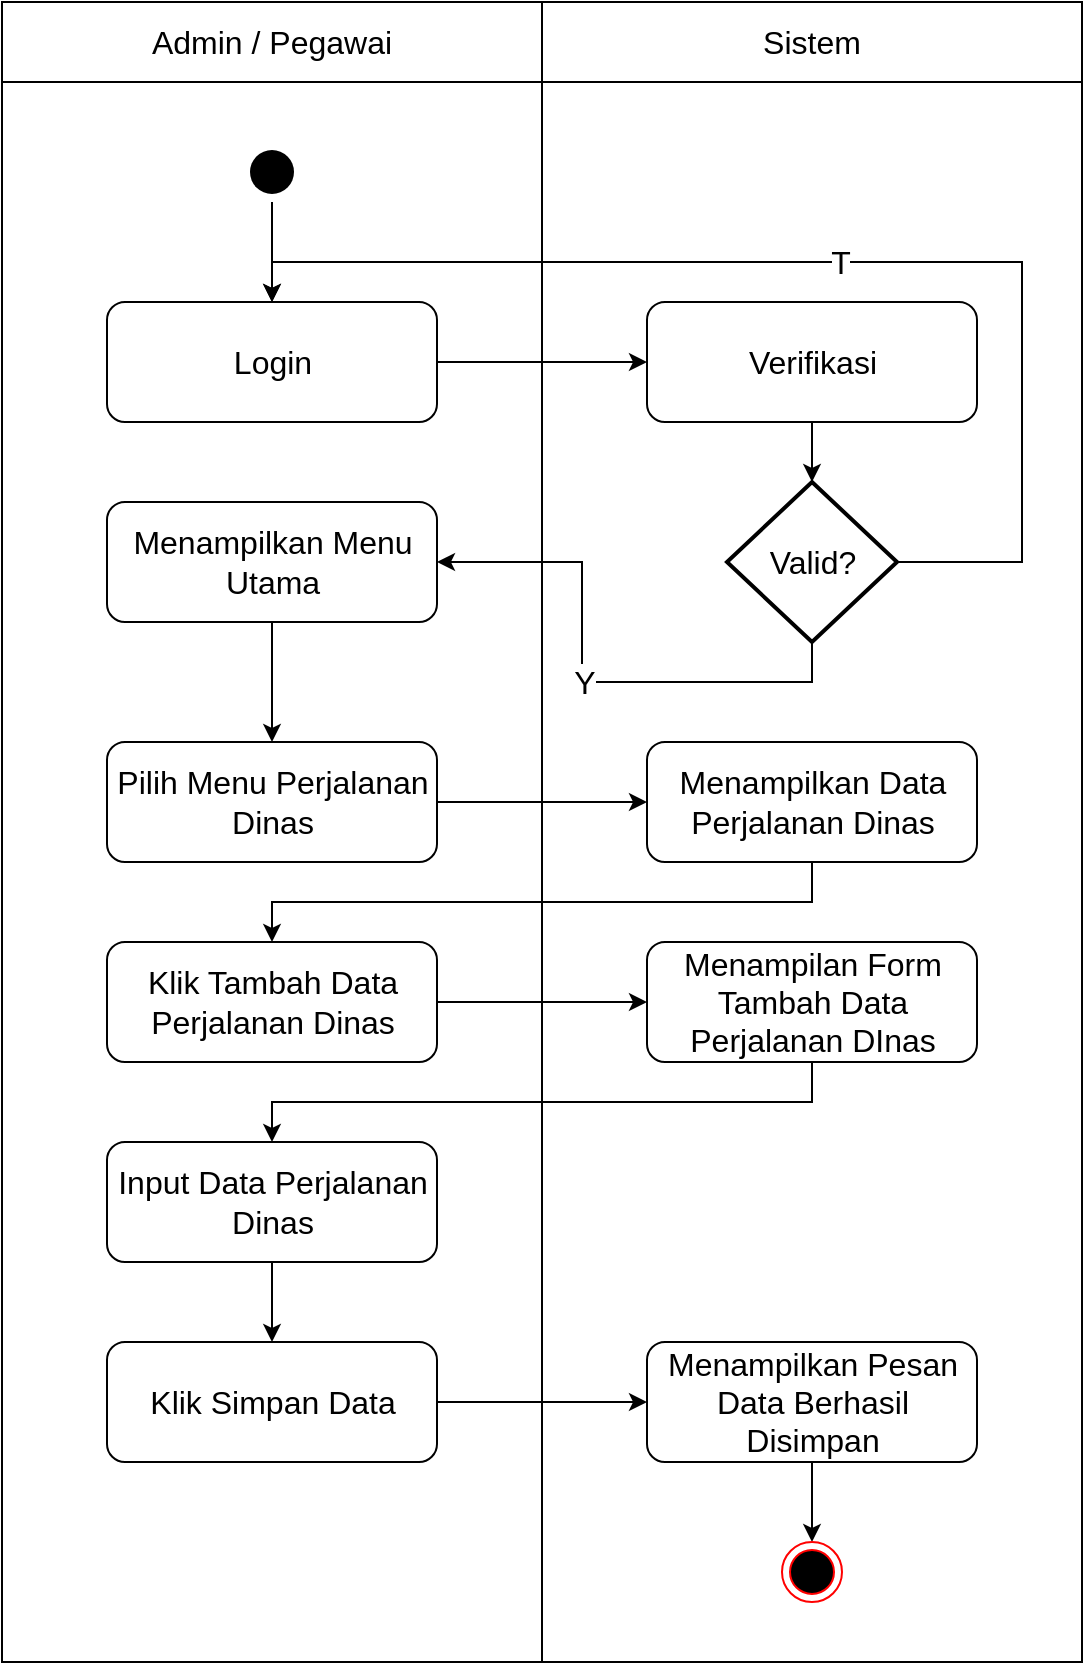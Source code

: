 <mxfile version="20.8.20" type="github">
  <diagram id="AEnEGb0QVDxgxt8X6Wf-" name="Page-1">
    <mxGraphModel dx="1105" dy="1651" grid="1" gridSize="10" guides="1" tooltips="1" connect="1" arrows="1" fold="1" page="1" pageScale="1" pageWidth="850" pageHeight="1100" math="0" shadow="0">
      <root>
        <mxCell id="0" />
        <mxCell id="1" parent="0" />
        <mxCell id="ddWomf6Aq5IqWA8aYFaR-2" value="" style="rounded=0;whiteSpace=wrap;html=1;" parent="1" vertex="1">
          <mxGeometry x="40" y="-100" width="270" height="790" as="geometry" />
        </mxCell>
        <mxCell id="ddWomf6Aq5IqWA8aYFaR-3" value="" style="rounded=0;whiteSpace=wrap;html=1;" parent="1" vertex="1">
          <mxGeometry x="310" y="-100" width="270" height="790" as="geometry" />
        </mxCell>
        <mxCell id="ddWomf6Aq5IqWA8aYFaR-4" value="&lt;font style=&quot;font-size: 16px;&quot;&gt;Admin / Pegawai&lt;/font&gt;" style="rounded=0;whiteSpace=wrap;html=1;" parent="1" vertex="1">
          <mxGeometry x="40" y="-140" width="270" height="40" as="geometry" />
        </mxCell>
        <mxCell id="ddWomf6Aq5IqWA8aYFaR-5" value="&lt;font style=&quot;font-size: 16px;&quot;&gt;Sistem&lt;/font&gt;" style="rounded=0;whiteSpace=wrap;html=1;" parent="1" vertex="1">
          <mxGeometry x="310" y="-140" width="270" height="40" as="geometry" />
        </mxCell>
        <mxCell id="ddWomf6Aq5IqWA8aYFaR-21" style="edgeStyle=orthogonalEdgeStyle;rounded=0;orthogonalLoop=1;jettySize=auto;html=1;entryX=0;entryY=0.5;entryDx=0;entryDy=0;fontSize=16;" parent="1" source="ddWomf6Aq5IqWA8aYFaR-6" target="ddWomf6Aq5IqWA8aYFaR-10" edge="1">
          <mxGeometry relative="1" as="geometry" />
        </mxCell>
        <mxCell id="ddWomf6Aq5IqWA8aYFaR-6" value="Pilih Menu Perjalanan Dinas" style="rounded=1;whiteSpace=wrap;html=1;fontSize=16;" parent="1" vertex="1">
          <mxGeometry x="92.5" y="230" width="165" height="60" as="geometry" />
        </mxCell>
        <mxCell id="ddWomf6Aq5IqWA8aYFaR-42" style="edgeStyle=orthogonalEdgeStyle;rounded=0;orthogonalLoop=1;jettySize=auto;html=1;exitX=0.5;exitY=1;exitDx=0;exitDy=0;fontSize=16;" parent="1" source="ddWomf6Aq5IqWA8aYFaR-7" target="ddWomf6Aq5IqWA8aYFaR-29" edge="1">
          <mxGeometry relative="1" as="geometry" />
        </mxCell>
        <mxCell id="ddWomf6Aq5IqWA8aYFaR-7" value="" style="ellipse;html=1;shape=endState;fillColor=#000000;strokeColor=none;fontSize=16;" parent="1" vertex="1">
          <mxGeometry x="160" y="-70" width="30" height="30" as="geometry" />
        </mxCell>
        <mxCell id="ddWomf6Aq5IqWA8aYFaR-24" style="edgeStyle=orthogonalEdgeStyle;rounded=0;orthogonalLoop=1;jettySize=auto;html=1;exitX=0.5;exitY=1;exitDx=0;exitDy=0;fontSize=16;" parent="1" source="ddWomf6Aq5IqWA8aYFaR-10" target="ddWomf6Aq5IqWA8aYFaR-11" edge="1">
          <mxGeometry relative="1" as="geometry" />
        </mxCell>
        <mxCell id="ddWomf6Aq5IqWA8aYFaR-10" value="Menampilkan Data Perjalanan Dinas" style="rounded=1;whiteSpace=wrap;html=1;fontSize=16;" parent="1" vertex="1">
          <mxGeometry x="362.5" y="230" width="165" height="60" as="geometry" />
        </mxCell>
        <mxCell id="ddWomf6Aq5IqWA8aYFaR-23" style="edgeStyle=orthogonalEdgeStyle;rounded=0;orthogonalLoop=1;jettySize=auto;html=1;exitX=1;exitY=0.5;exitDx=0;exitDy=0;entryX=0;entryY=0.5;entryDx=0;entryDy=0;fontSize=16;" parent="1" source="ddWomf6Aq5IqWA8aYFaR-11" target="ddWomf6Aq5IqWA8aYFaR-12" edge="1">
          <mxGeometry relative="1" as="geometry" />
        </mxCell>
        <mxCell id="ddWomf6Aq5IqWA8aYFaR-11" value="Klik Tambah Data Perjalanan Dinas" style="rounded=1;whiteSpace=wrap;html=1;fontSize=16;" parent="1" vertex="1">
          <mxGeometry x="92.5" y="330" width="165" height="60" as="geometry" />
        </mxCell>
        <mxCell id="ddWomf6Aq5IqWA8aYFaR-25" style="edgeStyle=orthogonalEdgeStyle;rounded=0;orthogonalLoop=1;jettySize=auto;html=1;exitX=0.5;exitY=1;exitDx=0;exitDy=0;fontSize=16;" parent="1" source="ddWomf6Aq5IqWA8aYFaR-12" target="ddWomf6Aq5IqWA8aYFaR-13" edge="1">
          <mxGeometry relative="1" as="geometry" />
        </mxCell>
        <mxCell id="ddWomf6Aq5IqWA8aYFaR-12" value="Menampilan Form Tambah Data Perjalanan DInas" style="rounded=1;whiteSpace=wrap;html=1;fontSize=16;" parent="1" vertex="1">
          <mxGeometry x="362.5" y="330" width="165" height="60" as="geometry" />
        </mxCell>
        <mxCell id="ddWomf6Aq5IqWA8aYFaR-26" style="edgeStyle=orthogonalEdgeStyle;rounded=0;orthogonalLoop=1;jettySize=auto;html=1;exitX=0.5;exitY=1;exitDx=0;exitDy=0;entryX=0.5;entryY=0;entryDx=0;entryDy=0;fontSize=16;" parent="1" source="ddWomf6Aq5IqWA8aYFaR-13" target="ddWomf6Aq5IqWA8aYFaR-14" edge="1">
          <mxGeometry relative="1" as="geometry" />
        </mxCell>
        <mxCell id="ddWomf6Aq5IqWA8aYFaR-13" value="Input Data Perjalanan Dinas" style="rounded=1;whiteSpace=wrap;html=1;fontSize=16;" parent="1" vertex="1">
          <mxGeometry x="92.5" y="430" width="165" height="60" as="geometry" />
        </mxCell>
        <mxCell id="ddWomf6Aq5IqWA8aYFaR-27" style="edgeStyle=orthogonalEdgeStyle;rounded=0;orthogonalLoop=1;jettySize=auto;html=1;exitX=1;exitY=0.5;exitDx=0;exitDy=0;entryX=0;entryY=0.5;entryDx=0;entryDy=0;fontSize=16;" parent="1" source="ddWomf6Aq5IqWA8aYFaR-14" target="ddWomf6Aq5IqWA8aYFaR-15" edge="1">
          <mxGeometry relative="1" as="geometry" />
        </mxCell>
        <mxCell id="ddWomf6Aq5IqWA8aYFaR-14" value="Klik Simpan Data" style="rounded=1;whiteSpace=wrap;html=1;fontSize=16;" parent="1" vertex="1">
          <mxGeometry x="92.5" y="530" width="165" height="60" as="geometry" />
        </mxCell>
        <mxCell id="ddWomf6Aq5IqWA8aYFaR-28" style="edgeStyle=orthogonalEdgeStyle;rounded=0;orthogonalLoop=1;jettySize=auto;html=1;exitX=0.5;exitY=1;exitDx=0;exitDy=0;entryX=0.5;entryY=0;entryDx=0;entryDy=0;fontSize=16;" parent="1" source="ddWomf6Aq5IqWA8aYFaR-15" target="ddWomf6Aq5IqWA8aYFaR-16" edge="1">
          <mxGeometry relative="1" as="geometry" />
        </mxCell>
        <mxCell id="ddWomf6Aq5IqWA8aYFaR-15" value="Menampilkan Pesan Data Berhasil Disimpan" style="rounded=1;whiteSpace=wrap;html=1;fontSize=16;" parent="1" vertex="1">
          <mxGeometry x="362.5" y="530" width="165" height="60" as="geometry" />
        </mxCell>
        <mxCell id="ddWomf6Aq5IqWA8aYFaR-16" value="" style="ellipse;html=1;shape=endState;fillColor=#000000;strokeColor=#ff0000;fontSize=16;" parent="1" vertex="1">
          <mxGeometry x="430" y="630" width="30" height="30" as="geometry" />
        </mxCell>
        <mxCell id="ddWomf6Aq5IqWA8aYFaR-43" style="edgeStyle=orthogonalEdgeStyle;rounded=0;orthogonalLoop=1;jettySize=auto;html=1;entryX=0;entryY=0.5;entryDx=0;entryDy=0;fontSize=16;" parent="1" source="ddWomf6Aq5IqWA8aYFaR-29" target="ddWomf6Aq5IqWA8aYFaR-30" edge="1">
          <mxGeometry relative="1" as="geometry" />
        </mxCell>
        <mxCell id="ddWomf6Aq5IqWA8aYFaR-29" value="Login" style="rounded=1;whiteSpace=wrap;html=1;fontSize=16;" parent="1" vertex="1">
          <mxGeometry x="92.5" y="10" width="165" height="60" as="geometry" />
        </mxCell>
        <mxCell id="ddWomf6Aq5IqWA8aYFaR-37" style="edgeStyle=orthogonalEdgeStyle;rounded=0;orthogonalLoop=1;jettySize=auto;html=1;exitX=0.5;exitY=1;exitDx=0;exitDy=0;entryX=0.5;entryY=0;entryDx=0;entryDy=0;entryPerimeter=0;fontSize=16;" parent="1" source="ddWomf6Aq5IqWA8aYFaR-30" target="ddWomf6Aq5IqWA8aYFaR-31" edge="1">
          <mxGeometry relative="1" as="geometry" />
        </mxCell>
        <mxCell id="ddWomf6Aq5IqWA8aYFaR-30" value="Verifikasi" style="rounded=1;whiteSpace=wrap;html=1;fontSize=16;" parent="1" vertex="1">
          <mxGeometry x="362.5" y="10" width="165" height="60" as="geometry" />
        </mxCell>
        <mxCell id="ddWomf6Aq5IqWA8aYFaR-39" value="T" style="edgeStyle=orthogonalEdgeStyle;rounded=0;orthogonalLoop=1;jettySize=auto;html=1;exitX=1;exitY=0.5;exitDx=0;exitDy=0;exitPerimeter=0;entryX=0.5;entryY=0;entryDx=0;entryDy=0;fontSize=16;" parent="1" source="ddWomf6Aq5IqWA8aYFaR-31" target="ddWomf6Aq5IqWA8aYFaR-29" edge="1">
          <mxGeometry relative="1" as="geometry">
            <Array as="points">
              <mxPoint x="550" y="140" />
              <mxPoint x="550" y="-10" />
              <mxPoint x="175" y="-10" />
            </Array>
          </mxGeometry>
        </mxCell>
        <mxCell id="ddWomf6Aq5IqWA8aYFaR-47" value="Y" style="edgeStyle=orthogonalEdgeStyle;rounded=0;orthogonalLoop=1;jettySize=auto;html=1;exitX=0.5;exitY=1;exitDx=0;exitDy=0;exitPerimeter=0;entryX=1;entryY=0.5;entryDx=0;entryDy=0;fontSize=16;" parent="1" source="ddWomf6Aq5IqWA8aYFaR-31" target="ddWomf6Aq5IqWA8aYFaR-45" edge="1">
          <mxGeometry relative="1" as="geometry" />
        </mxCell>
        <mxCell id="ddWomf6Aq5IqWA8aYFaR-31" value="Valid?" style="strokeWidth=2;html=1;shape=mxgraph.flowchart.decision;whiteSpace=wrap;fontSize=16;" parent="1" vertex="1">
          <mxGeometry x="402.5" y="100" width="85" height="80" as="geometry" />
        </mxCell>
        <mxCell id="ddWomf6Aq5IqWA8aYFaR-48" style="edgeStyle=orthogonalEdgeStyle;rounded=0;orthogonalLoop=1;jettySize=auto;html=1;exitX=0.5;exitY=1;exitDx=0;exitDy=0;fontSize=16;" parent="1" source="ddWomf6Aq5IqWA8aYFaR-45" target="ddWomf6Aq5IqWA8aYFaR-6" edge="1">
          <mxGeometry relative="1" as="geometry" />
        </mxCell>
        <mxCell id="ddWomf6Aq5IqWA8aYFaR-45" value="Menampilkan Menu Utama" style="rounded=1;whiteSpace=wrap;html=1;fontSize=16;" parent="1" vertex="1">
          <mxGeometry x="92.5" y="110" width="165" height="60" as="geometry" />
        </mxCell>
      </root>
    </mxGraphModel>
  </diagram>
</mxfile>
